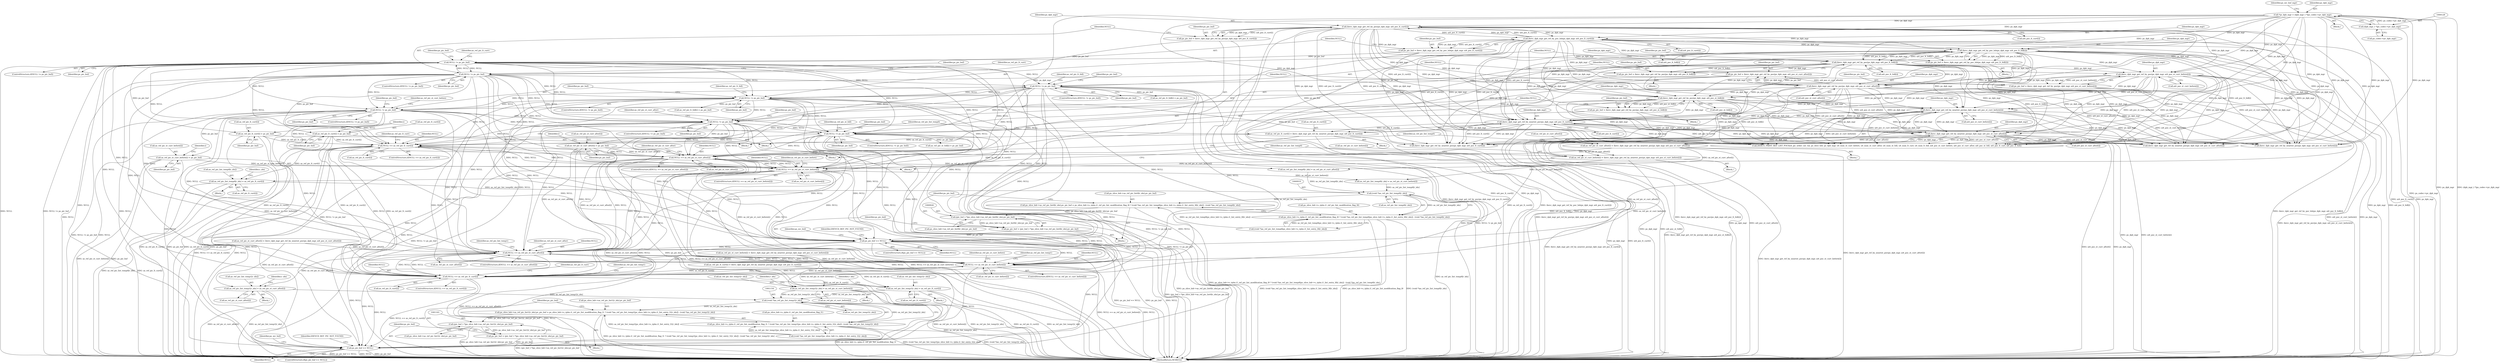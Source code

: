 digraph "0_Android_913d9e8d93d6b81bb8eac3fc2c1426651f5b259d_0@array" {
"1000871" [label="(Call,as_ref_pic_list_temp0[r_idx] = as_ref_pic_lt_curr[i])"];
"1000856" [label="(Call,NULL == as_ref_pic_lt_curr[i])"];
"1000636" [label="(Call,NULL != ps_pic_buf)"];
"1000517" [label="(Call,NULL != ps_pic_buf)"];
"1000540" [label="(Call,NULL != ps_pic_buf)"];
"1000532" [label="(Call,ps_pic_buf = ihevc_dpb_mgr_get_ref_by_poc(ps_dpb_mgr, ai4_poc_lt_curr[i]))"];
"1000534" [label="(Call,ihevc_dpb_mgr_get_ref_by_poc(ps_dpb_mgr, ai4_poc_lt_curr[i]))"];
"1000125" [label="(Call,*ps_dpb_mgr = (dpb_mgr_t *)ps_codec->pv_dpb_mgr)"];
"1000127" [label="(Call,(dpb_mgr_t *)ps_codec->pv_dpb_mgr)"];
"1000511" [label="(Call,ihevc_dpb_mgr_get_ref_by_poc_lsb(ps_dpb_mgr, ai4_poc_lt_curr[i]))"];
"1000509" [label="(Call,ps_pic_buf = ihevc_dpb_mgr_get_ref_by_poc_lsb(ps_dpb_mgr, ai4_poc_lt_curr[i]))"];
"1000603" [label="(Call,NULL != ps_pic_buf)"];
"1000580" [label="(Call,NULL != ps_pic_buf)"];
"1000572" [label="(Call,ps_pic_buf = ihevc_dpb_mgr_get_ref_by_poc_lsb(ps_dpb_mgr, ai4_poc_lt_foll[i]))"];
"1000574" [label="(Call,ihevc_dpb_mgr_get_ref_by_poc_lsb(ps_dpb_mgr, ai4_poc_lt_foll[i]))"];
"1000597" [label="(Call,ihevc_dpb_mgr_get_ref_by_poc(ps_dpb_mgr, ai4_poc_lt_foll[i]))"];
"1000595" [label="(Call,ps_pic_buf = ihevc_dpb_mgr_get_ref_by_poc(ps_dpb_mgr, ai4_poc_lt_foll[i]))"];
"1000628" [label="(Call,ps_pic_buf = ihevc_dpb_mgr_get_ref_by_poc(ps_dpb_mgr, ai4_poc_st_curr_before[i]))"];
"1000630" [label="(Call,ihevc_dpb_mgr_get_ref_by_poc(ps_dpb_mgr, ai4_poc_st_curr_before[i]))"];
"1000814" [label="(Call,NULL == as_ref_pic_st_curr_after[i])"];
"1000702" [label="(Call,NULL != ps_pic_buf)"];
"1000669" [label="(Call,NULL != ps_pic_buf)"];
"1000661" [label="(Call,ps_pic_buf = ihevc_dpb_mgr_get_ref_by_poc(ps_dpb_mgr, ai4_poc_st_curr_after[i]))"];
"1000663" [label="(Call,ihevc_dpb_mgr_get_ref_by_poc(ps_dpb_mgr, ai4_poc_st_curr_after[i]))"];
"1000694" [label="(Call,ps_pic_buf = ihevc_dpb_mgr_get_ref_by_poc(ps_dpb_mgr, ai4_poc_st_foll[i]))"];
"1000696" [label="(Call,ihevc_dpb_mgr_get_ref_by_poc(ps_dpb_mgr, ai4_poc_st_foll[i]))"];
"1000772" [label="(Call,NULL == as_ref_pic_st_curr_before[i])"];
"1000644" [label="(Call,as_ref_pic_st_curr_before[i] = ps_pic_buf)"];
"1000778" [label="(Call,as_ref_pic_st_curr_before[i] = ihevc_dpb_mgr_get_ref_by_nearest_poc(ps_dpb_mgr, ai4_poc_st_curr_before[i]))"];
"1000782" [label="(Call,ihevc_dpb_mgr_get_ref_by_nearest_poc(ps_dpb_mgr, ai4_poc_st_curr_before[i]))"];
"1000866" [label="(Call,ihevc_dpb_mgr_get_ref_by_nearest_poc(ps_dpb_mgr, ai4_poc_lt_curr[i]))"];
"1000824" [label="(Call,ihevc_dpb_mgr_get_ref_by_nearest_poc(ps_dpb_mgr, ai4_poc_st_curr_after[i]))"];
"1000677" [label="(Call,as_ref_pic_st_curr_after[i] = ps_pic_buf)"];
"1000820" [label="(Call,as_ref_pic_st_curr_after[i] = ihevc_dpb_mgr_get_ref_by_nearest_poc(ps_dpb_mgr, ai4_poc_st_curr_after[i]))"];
"1000525" [label="(Call,as_ref_pic_lt_curr[i] = ps_pic_buf)"];
"1000548" [label="(Call,as_ref_pic_lt_curr[i] = ps_pic_buf)"];
"1000862" [label="(Call,as_ref_pic_lt_curr[i] = ihevc_dpb_mgr_get_ref_by_nearest_poc(ps_dpb_mgr, ai4_poc_lt_curr[i]))"];
"1000918" [label="(Call,(void *)as_ref_pic_list_temp0[r_idx])"];
"1000893" [label="(Call,ps_slice_hdr->as_ref_pic_list0[r_idx].pv_pic_buf = ps_slice_hdr->s_rplm.i1_ref_pic_list_modification_flag_l0 ? (void *)as_ref_pic_list_temp0[ps_slice_hdr->s_rplm.i1_list_entry_l0[r_idx]] : (void *)as_ref_pic_list_temp0[r_idx])"];
"1000925" [label="(Call,(pic_buf_t *)ps_slice_hdr->as_ref_pic_list0[r_idx].pv_pic_buf)"];
"1000923" [label="(Call,ps_pic_buf = (pic_buf_t *)ps_slice_hdr->as_ref_pic_list0[r_idx].pv_pic_buf)"];
"1000935" [label="(Call,ps_pic_buf == NULL)"];
"1001007" [label="(Call,NULL == as_ref_pic_st_curr_after[i])"];
"1001022" [label="(Call,as_ref_pic_list_temp1[r_idx] = as_ref_pic_st_curr_after[i])"];
"1001153" [label="(Call,(void *)as_ref_pic_list_temp1[r_idx])"];
"1001128" [label="(Call,ps_slice_hdr->as_ref_pic_list1[r_idx].pv_pic_buf = ps_slice_hdr->s_rplm.i1_ref_pic_list_modification_flag_l1 ? (void *)as_ref_pic_list_temp1[ps_slice_hdr->s_rplm.i1_list_entry_l1[r_idx]] : (void *)as_ref_pic_list_temp1[r_idx])"];
"1001160" [label="(Call,(pic_buf_t *)ps_slice_hdr->as_ref_pic_list1[r_idx].pv_pic_buf)"];
"1001158" [label="(Call,ps_pic_buf = (pic_buf_t *)ps_slice_hdr->as_ref_pic_list1[r_idx].pv_pic_buf)"];
"1001170" [label="(Call,ps_pic_buf == NULL)"];
"1001136" [label="(Call,ps_slice_hdr->s_rplm.i1_ref_pic_list_modification_flag_l1 ? (void *)as_ref_pic_list_temp1[ps_slice_hdr->s_rplm.i1_list_entry_l1[r_idx]] : (void *)as_ref_pic_list_temp1[r_idx])"];
"1001049" [label="(Call,NULL == as_ref_pic_st_curr_before[i])"];
"1001064" [label="(Call,as_ref_pic_list_temp1[r_idx] = as_ref_pic_st_curr_before[i])"];
"1001091" [label="(Call,NULL == as_ref_pic_lt_curr[i])"];
"1001106" [label="(Call,as_ref_pic_list_temp1[r_idx] = as_ref_pic_lt_curr[i])"];
"1000901" [label="(Call,ps_slice_hdr->s_rplm.i1_ref_pic_list_modification_flag_l0 ? (void *)as_ref_pic_list_temp0[ps_slice_hdr->s_rplm.i1_list_entry_l0[r_idx]] : (void *)as_ref_pic_list_temp0[r_idx])"];
"1000679" [label="(Identifier,as_ref_pic_st_curr_after)"];
"1000576" [label="(Call,ai4_poc_lt_foll[i])"];
"1000784" [label="(Call,ai4_poc_st_curr_before[i])"];
"1000868" [label="(Call,ai4_poc_lt_curr[i])"];
"1000539" [label="(ControlStructure,if(NULL != ps_pic_buf))"];
"1000516" [label="(ControlStructure,if(NULL != ps_pic_buf))"];
"1000660" [label="(Block,)"];
"1000927" [label="(Call,ps_slice_hdr->as_ref_pic_list0[r_idx].pv_pic_buf)"];
"1001006" [label="(ControlStructure,if(NULL == as_ref_pic_st_curr_after[i]))"];
"1001057" [label="(Identifier,as_ref_pic_st_curr_before)"];
"1000598" [label="(Identifier,ps_dpb_mgr)"];
"1000604" [label="(Identifier,NULL)"];
"1001055" [label="(Call,as_ref_pic_st_curr_before[i] = ihevc_dpb_mgr_get_ref_by_nearest_poc(ps_dpb_mgr, ai4_poc_st_curr_before[i]))"];
"1001099" [label="(Identifier,as_ref_pic_lt_curr)"];
"1001191" [label="(Call,DEBUG_PRINT_REF_LIST_POCS(i4_pic_order_cnt_val, ps_slice_hdr, ps_dpb_mgr, u4_num_st_curr_before, u4_num_st_curr_after, u4_num_st_foll, u4_num_lt_curr, u4_num_lt_foll, ai4_poc_st_curr_before, ai4_poc_st_curr_after, ai4_poc_st_foll, ai4_poc_lt_curr, ai4_poc_lt_foll))"];
"1001048" [label="(ControlStructure,if(NULL == as_ref_pic_st_curr_before[i]))"];
"1000861" [label="(Block,)"];
"1001026" [label="(Call,as_ref_pic_st_curr_after[i])"];
"1000668" [label="(ControlStructure,if(NULL != ps_pic_buf))"];
"1001066" [label="(Identifier,as_ref_pic_list_temp1)"];
"1000599" [label="(Call,ai4_poc_lt_foll[i])"];
"1000662" [label="(Identifier,ps_pic_buf)"];
"1000854" [label="(Block,)"];
"1000134" [label="(Identifier,ps_mv_buf_mgr)"];
"1000595" [label="(Call,ps_pic_buf = ihevc_dpb_mgr_get_ref_by_poc(ps_dpb_mgr, ai4_poc_lt_foll[i]))"];
"1000594" [label="(Block,)"];
"1000702" [label="(Call,NULL != ps_pic_buf)"];
"1000712" [label="(Identifier,as_ref_pic_st_foll)"];
"1000941" [label="(Identifier,ps_mv_buf)"];
"1000816" [label="(Call,as_ref_pic_st_curr_after[i])"];
"1000821" [label="(Call,as_ref_pic_st_curr_after[i])"];
"1001051" [label="(Call,as_ref_pic_st_curr_before[i])"];
"1000856" [label="(Call,NULL == as_ref_pic_lt_curr[i])"];
"1000512" [label="(Identifier,ps_dpb_mgr)"];
"1000782" [label="(Call,ihevc_dpb_mgr_get_ref_by_nearest_poc(ps_dpb_mgr, ai4_poc_st_curr_before[i]))"];
"1000934" [label="(ControlStructure,if(ps_pic_buf == NULL))"];
"1000825" [label="(Identifier,ps_dpb_mgr)"];
"1000659" [label="(Identifier,i)"];
"1000517" [label="(Call,NULL != ps_pic_buf)"];
"1001017" [label="(Call,ihevc_dpb_mgr_get_ref_by_nearest_poc(ps_dpb_mgr, ai4_poc_st_curr_after[i]))"];
"1000694" [label="(Call,ps_pic_buf = ihevc_dpb_mgr_get_ref_by_poc(ps_dpb_mgr, ai4_poc_st_foll[i]))"];
"1001136" [label="(Call,ps_slice_hdr->s_rplm.i1_ref_pic_list_modification_flag_l1 ? (void *)as_ref_pic_list_temp1[ps_slice_hdr->s_rplm.i1_list_entry_l1[r_idx]] : (void *)as_ref_pic_list_temp1[r_idx])"];
"1000581" [label="(Identifier,NULL)"];
"1000112" [label="(Block,)"];
"1001064" [label="(Call,as_ref_pic_list_temp1[r_idx] = as_ref_pic_st_curr_before[i])"];
"1000574" [label="(Call,ihevc_dpb_mgr_get_ref_by_poc_lsb(ps_dpb_mgr, ai4_poc_lt_foll[i]))"];
"1000820" [label="(Call,as_ref_pic_st_curr_after[i] = ihevc_dpb_mgr_get_ref_by_nearest_poc(ps_dpb_mgr, ai4_poc_st_curr_after[i]))"];
"1000500" [label="(Identifier,i)"];
"1001160" [label="(Call,(pic_buf_t *)ps_slice_hdr->as_ref_pic_list1[r_idx].pv_pic_buf)"];
"1001155" [label="(Call,as_ref_pic_list_temp1[r_idx])"];
"1000661" [label="(Call,ps_pic_buf = ihevc_dpb_mgr_get_ref_by_poc(ps_dpb_mgr, ai4_poc_st_curr_after[i]))"];
"1000777" [label="(Block,)"];
"1001158" [label="(Call,ps_pic_buf = (pic_buf_t *)ps_slice_hdr->as_ref_pic_list1[r_idx].pv_pic_buf)"];
"1000628" [label="(Call,ps_pic_buf = ihevc_dpb_mgr_get_ref_by_poc(ps_dpb_mgr, ai4_poc_st_curr_before[i]))"];
"1000819" [label="(Block,)"];
"1000704" [label="(Identifier,ps_pic_buf)"];
"1000664" [label="(Identifier,ps_dpb_mgr)"];
"1000638" [label="(Identifier,ps_pic_buf)"];
"1001097" [label="(Call,as_ref_pic_lt_curr[i] = ihevc_dpb_mgr_get_ref_by_nearest_poc(ps_dpb_mgr, ai4_poc_lt_curr[i]))"];
"1000571" [label="(Block,)"];
"1000644" [label="(Call,as_ref_pic_st_curr_before[i] = ps_pic_buf)"];
"1000935" [label="(Call,ps_pic_buf == NULL)"];
"1000701" [label="(ControlStructure,if(NULL != ps_pic_buf))"];
"1000867" [label="(Identifier,ps_dpb_mgr)"];
"1000602" [label="(ControlStructure,if(NULL != ps_pic_buf))"];
"1000871" [label="(Call,as_ref_pic_list_temp0[r_idx] = as_ref_pic_lt_curr[i])"];
"1000789" [label="(Identifier,as_ref_pic_list_temp0)"];
"1001049" [label="(Call,NULL == as_ref_pic_st_curr_before[i])"];
"1000596" [label="(Identifier,ps_pic_buf)"];
"1000540" [label="(Call,NULL != ps_pic_buf)"];
"1000508" [label="(Block,)"];
"1001091" [label="(Call,NULL == as_ref_pic_lt_curr[i])"];
"1001089" [label="(Block,)"];
"1000872" [label="(Call,as_ref_pic_list_temp0[r_idx])"];
"1000864" [label="(Identifier,as_ref_pic_lt_curr)"];
"1000697" [label="(Identifier,ps_dpb_mgr)"];
"1000937" [label="(Identifier,NULL)"];
"1000671" [label="(Identifier,ps_pic_buf)"];
"1000579" [label="(ControlStructure,if(NULL != ps_pic_buf))"];
"1000773" [label="(Identifier,NULL)"];
"1001086" [label="(Identifier,r_idx)"];
"1000693" [label="(Block,)"];
"1000526" [label="(Call,as_ref_pic_lt_curr[i])"];
"1001110" [label="(Call,as_ref_pic_lt_curr[i])"];
"1000780" [label="(Identifier,as_ref_pic_st_curr_before)"];
"1000851" [label="(Identifier,r_idx)"];
"1000920" [label="(Call,as_ref_pic_list_temp0[r_idx])"];
"1001162" [label="(Call,ps_slice_hdr->as_ref_pic_list1[r_idx].pv_pic_buf)"];
"1000597" [label="(Call,ihevc_dpb_mgr_get_ref_by_poc(ps_dpb_mgr, ai4_poc_lt_foll[i]))"];
"1000646" [label="(Identifier,as_ref_pic_st_curr_before)"];
"1000525" [label="(Call,as_ref_pic_lt_curr[i] = ps_pic_buf)"];
"1000826" [label="(Call,ai4_poc_st_curr_after[i])"];
"1000813" [label="(ControlStructure,if(NULL == as_ref_pic_st_curr_after[i]))"];
"1000875" [label="(Call,as_ref_pic_lt_curr[i])"];
"1001090" [label="(ControlStructure,if(NULL == as_ref_pic_lt_curr[i]))"];
"1000894" [label="(Call,ps_slice_hdr->as_ref_pic_list0[r_idx].pv_pic_buf)"];
"1000939" [label="(Identifier,IHEVCD_REF_PIC_NOT_FOUND)"];
"1001065" [label="(Call,as_ref_pic_list_temp1[r_idx])"];
"1000580" [label="(Call,NULL != ps_pic_buf)"];
"1000536" [label="(Call,ai4_poc_lt_curr[i])"];
"1000778" [label="(Call,as_ref_pic_st_curr_before[i] = ihevc_dpb_mgr_get_ref_by_nearest_poc(ps_dpb_mgr, ai4_poc_st_curr_before[i]))"];
"1001068" [label="(Call,as_ref_pic_st_curr_before[i])"];
"1001176" [label="(Identifier,ps_mv_buf)"];
"1000535" [label="(Identifier,ps_dpb_mgr)"];
"1000629" [label="(Identifier,ps_pic_buf)"];
"1000626" [label="(Identifier,i)"];
"1000670" [label="(Identifier,NULL)"];
"1001047" [label="(Block,)"];
"1000527" [label="(Identifier,as_ref_pic_lt_curr)"];
"1001002" [label="(Identifier,r_idx)"];
"1000533" [label="(Identifier,ps_pic_buf)"];
"1001128" [label="(Call,ps_slice_hdr->as_ref_pic_list1[r_idx].pv_pic_buf = ps_slice_hdr->s_rplm.i1_ref_pic_list_modification_flag_l1 ? (void *)as_ref_pic_list_temp1[ps_slice_hdr->s_rplm.i1_list_entry_l1[r_idx]] : (void *)as_ref_pic_list_temp1[r_idx])"];
"1000677" [label="(Call,as_ref_pic_st_curr_after[i] = ps_pic_buf)"];
"1001023" [label="(Call,as_ref_pic_list_temp1[r_idx])"];
"1000518" [label="(Identifier,NULL)"];
"1001108" [label="(Identifier,as_ref_pic_list_temp1)"];
"1000632" [label="(Call,ai4_poc_st_curr_before[i])"];
"1001172" [label="(Identifier,NULL)"];
"1001106" [label="(Call,as_ref_pic_list_temp1[r_idx] = as_ref_pic_lt_curr[i])"];
"1000532" [label="(Call,ps_pic_buf = ihevc_dpb_mgr_get_ref_by_poc(ps_dpb_mgr, ai4_poc_lt_curr[i]))"];
"1001126" [label="(Block,)"];
"1000590" [label="(Identifier,as_ref_pic_lt_foll)"];
"1000573" [label="(Identifier,ps_pic_buf)"];
"1000575" [label="(Identifier,ps_dpb_mgr)"];
"1000548" [label="(Call,as_ref_pic_lt_curr[i] = ps_pic_buf)"];
"1000665" [label="(Call,ai4_poc_st_curr_after[i])"];
"1000831" [label="(Identifier,as_ref_pic_list_temp0)"];
"1000588" [label="(Call,as_ref_pic_lt_foll[i] = ps_pic_buf)"];
"1001169" [label="(ControlStructure,if(ps_pic_buf == NULL))"];
"1000822" [label="(Identifier,as_ref_pic_st_curr_after)"];
"1000608" [label="(Identifier,ps_pic_buf)"];
"1000542" [label="(Identifier,ps_pic_buf)"];
"1000891" [label="(Block,)"];
"1001007" [label="(Call,NULL == as_ref_pic_st_curr_after[i])"];
"1000641" [label="(Identifier,ps_pic_buf)"];
"1000549" [label="(Call,as_ref_pic_lt_curr[i])"];
"1001050" [label="(Identifier,NULL)"];
"1000603" [label="(Call,NULL != ps_pic_buf)"];
"1000907" [label="(Call,(void *)as_ref_pic_list_temp0[ps_slice_hdr->s_rplm.i1_list_entry_l0[r_idx]])"];
"1000858" [label="(Call,as_ref_pic_lt_curr[i])"];
"1000531" [label="(Block,)"];
"1000572" [label="(Call,ps_pic_buf = ihevc_dpb_mgr_get_ref_by_poc_lsb(ps_dpb_mgr, ai4_poc_lt_foll[i]))"];
"1000901" [label="(Call,ps_slice_hdr->s_rplm.i1_ref_pic_list_modification_flag_l0 ? (void *)as_ref_pic_list_temp0[ps_slice_hdr->s_rplm.i1_list_entry_l0[r_idx]] : (void *)as_ref_pic_list_temp0[r_idx])"];
"1000924" [label="(Identifier,ps_pic_buf)"];
"1000814" [label="(Call,NULL == as_ref_pic_st_curr_after[i])"];
"1000637" [label="(Identifier,NULL)"];
"1000855" [label="(ControlStructure,if(NULL == as_ref_pic_lt_curr[i]))"];
"1000669" [label="(Call,NULL != ps_pic_buf)"];
"1000522" [label="(Identifier,ps_pic_buf)"];
"1000509" [label="(Call,ps_pic_buf = ihevc_dpb_mgr_get_ref_by_poc_lsb(ps_dpb_mgr, ai4_poc_lt_curr[i]))"];
"1000893" [label="(Call,ps_slice_hdr->as_ref_pic_list0[r_idx].pv_pic_buf = ps_slice_hdr->s_rplm.i1_ref_pic_list_modification_flag_l0 ? (void *)as_ref_pic_list_temp0[ps_slice_hdr->s_rplm.i1_list_entry_l0[r_idx]] : (void *)as_ref_pic_list_temp0[r_idx])"];
"1000902" [label="(Call,ps_slice_hdr->s_rplm.i1_ref_pic_list_modification_flag_l0)"];
"1000862" [label="(Call,as_ref_pic_lt_curr[i] = ihevc_dpb_mgr_get_ref_by_nearest_poc(ps_dpb_mgr, ai4_poc_lt_curr[i]))"];
"1000631" [label="(Identifier,ps_dpb_mgr)"];
"1000772" [label="(Call,NULL == as_ref_pic_st_curr_before[i])"];
"1000511" [label="(Call,ihevc_dpb_mgr_get_ref_by_poc_lsb(ps_dpb_mgr, ai4_poc_lt_curr[i]))"];
"1000857" [label="(Identifier,NULL)"];
"1000519" [label="(Identifier,ps_pic_buf)"];
"1000552" [label="(Identifier,ps_pic_buf)"];
"1001107" [label="(Call,as_ref_pic_list_temp1[r_idx])"];
"1000710" [label="(Call,as_ref_pic_st_foll[i] = ps_pic_buf)"];
"1000707" [label="(Identifier,ps_pic_buf)"];
"1000585" [label="(Identifier,ps_pic_buf)"];
"1001153" [label="(Call,(void *)as_ref_pic_list_temp1[r_idx])"];
"1000695" [label="(Identifier,ps_pic_buf)"];
"1000605" [label="(Identifier,ps_pic_buf)"];
"1000630" [label="(Call,ihevc_dpb_mgr_get_ref_by_poc(ps_dpb_mgr, ai4_poc_st_curr_before[i]))"];
"1000824" [label="(Call,ihevc_dpb_mgr_get_ref_by_nearest_poc(ps_dpb_mgr, ai4_poc_st_curr_after[i]))"];
"1000636" [label="(Call,NULL != ps_pic_buf)"];
"1000925" [label="(Call,(pic_buf_t *)ps_slice_hdr->as_ref_pic_list0[r_idx].pv_pic_buf)"];
"1000129" [label="(Call,ps_codec->pv_dpb_mgr)"];
"1001142" [label="(Call,(void *)as_ref_pic_list_temp1[ps_slice_hdr->s_rplm.i1_list_entry_l1[r_idx]])"];
"1000513" [label="(Call,ai4_poc_lt_curr[i])"];
"1000703" [label="(Identifier,NULL)"];
"1000534" [label="(Call,ihevc_dpb_mgr_get_ref_by_poc(ps_dpb_mgr, ai4_poc_lt_curr[i]))"];
"1001300" [label="(MethodReturn,WORD32)"];
"1001013" [label="(Call,as_ref_pic_st_curr_after[i] = ihevc_dpb_mgr_get_ref_by_nearest_poc(ps_dpb_mgr, ai4_poc_st_curr_after[i]))"];
"1000936" [label="(Identifier,ps_pic_buf)"];
"1001009" [label="(Call,as_ref_pic_st_curr_after[i])"];
"1000698" [label="(Call,ai4_poc_st_foll[i])"];
"1001137" [label="(Call,ps_slice_hdr->s_rplm.i1_ref_pic_list_modification_flag_l1)"];
"1000783" [label="(Identifier,ps_dpb_mgr)"];
"1001024" [label="(Identifier,as_ref_pic_list_temp1)"];
"1000510" [label="(Identifier,ps_pic_buf)"];
"1000787" [label="(Call,as_ref_pic_list_temp0[r_idx] = as_ref_pic_st_curr_before[i])"];
"1000771" [label="(ControlStructure,if(NULL == as_ref_pic_st_curr_before[i]))"];
"1000550" [label="(Identifier,as_ref_pic_lt_curr)"];
"1000611" [label="(Call,as_ref_pic_lt_foll[i] = ps_pic_buf)"];
"1000529" [label="(Identifier,ps_pic_buf)"];
"1001159" [label="(Identifier,ps_pic_buf)"];
"1000126" [label="(Identifier,ps_dpb_mgr)"];
"1001171" [label="(Identifier,ps_pic_buf)"];
"1000627" [label="(Block,)"];
"1000127" [label="(Call,(dpb_mgr_t *)ps_codec->pv_dpb_mgr)"];
"1001015" [label="(Identifier,as_ref_pic_st_curr_after)"];
"1000125" [label="(Call,*ps_dpb_mgr = (dpb_mgr_t *)ps_codec->pv_dpb_mgr)"];
"1000663" [label="(Call,ihevc_dpb_mgr_get_ref_by_poc(ps_dpb_mgr, ai4_poc_st_curr_after[i]))"];
"1001092" [label="(Identifier,NULL)"];
"1001101" [label="(Call,ihevc_dpb_mgr_get_ref_by_nearest_poc(ps_dpb_mgr, ai4_poc_lt_curr[i]))"];
"1001170" [label="(Call,ps_pic_buf == NULL)"];
"1000674" [label="(Identifier,ps_pic_buf)"];
"1001044" [label="(Identifier,r_idx)"];
"1001093" [label="(Call,as_ref_pic_lt_curr[i])"];
"1000645" [label="(Call,as_ref_pic_st_curr_before[i])"];
"1000873" [label="(Identifier,as_ref_pic_list_temp0)"];
"1000681" [label="(Identifier,ps_pic_buf)"];
"1000815" [label="(Identifier,NULL)"];
"1000866" [label="(Call,ihevc_dpb_mgr_get_ref_by_nearest_poc(ps_dpb_mgr, ai4_poc_lt_curr[i]))"];
"1000635" [label="(ControlStructure,if(NULL != ps_pic_buf))"];
"1000774" [label="(Call,as_ref_pic_st_curr_before[i])"];
"1000613" [label="(Identifier,as_ref_pic_lt_foll)"];
"1001129" [label="(Call,ps_slice_hdr->as_ref_pic_list1[r_idx].pv_pic_buf)"];
"1001059" [label="(Call,ihevc_dpb_mgr_get_ref_by_nearest_poc(ps_dpb_mgr, ai4_poc_st_curr_before[i]))"];
"1000918" [label="(Call,(void *)as_ref_pic_list_temp0[r_idx])"];
"1000829" [label="(Call,as_ref_pic_list_temp0[r_idx] = as_ref_pic_st_curr_after[i])"];
"1001022" [label="(Call,as_ref_pic_list_temp1[r_idx] = as_ref_pic_st_curr_after[i])"];
"1001005" [label="(Block,)"];
"1000545" [label="(Identifier,ps_pic_buf)"];
"1000696" [label="(Call,ihevc_dpb_mgr_get_ref_by_poc(ps_dpb_mgr, ai4_poc_st_foll[i]))"];
"1000648" [label="(Identifier,ps_pic_buf)"];
"1000779" [label="(Call,as_ref_pic_st_curr_before[i])"];
"1000678" [label="(Call,as_ref_pic_st_curr_after[i])"];
"1000923" [label="(Call,ps_pic_buf = (pic_buf_t *)ps_slice_hdr->as_ref_pic_list0[r_idx].pv_pic_buf)"];
"1001008" [label="(Identifier,NULL)"];
"1001174" [label="(Identifier,IHEVCD_REF_PIC_NOT_FOUND)"];
"1000541" [label="(Identifier,NULL)"];
"1000863" [label="(Call,as_ref_pic_lt_curr[i])"];
"1000582" [label="(Identifier,ps_pic_buf)"];
"1000871" -> "1000854"  [label="AST: "];
"1000871" -> "1000875"  [label="CFG: "];
"1000872" -> "1000871"  [label="AST: "];
"1000875" -> "1000871"  [label="AST: "];
"1000851" -> "1000871"  [label="CFG: "];
"1000871" -> "1001300"  [label="DDG: as_ref_pic_list_temp0[r_idx]"];
"1000871" -> "1001300"  [label="DDG: as_ref_pic_lt_curr[i]"];
"1000856" -> "1000871"  [label="DDG: as_ref_pic_lt_curr[i]"];
"1000862" -> "1000871"  [label="DDG: as_ref_pic_lt_curr[i]"];
"1000871" -> "1000918"  [label="DDG: as_ref_pic_list_temp0[r_idx]"];
"1000856" -> "1000855"  [label="AST: "];
"1000856" -> "1000858"  [label="CFG: "];
"1000857" -> "1000856"  [label="AST: "];
"1000858" -> "1000856"  [label="AST: "];
"1000864" -> "1000856"  [label="CFG: "];
"1000873" -> "1000856"  [label="CFG: "];
"1000856" -> "1001300"  [label="DDG: NULL"];
"1000856" -> "1001300"  [label="DDG: NULL == as_ref_pic_lt_curr[i]"];
"1000856" -> "1000772"  [label="DDG: NULL"];
"1000856" -> "1000814"  [label="DDG: NULL"];
"1000636" -> "1000856"  [label="DDG: NULL"];
"1000517" -> "1000856"  [label="DDG: NULL"];
"1000814" -> "1000856"  [label="DDG: NULL"];
"1000580" -> "1000856"  [label="DDG: NULL"];
"1000702" -> "1000856"  [label="DDG: NULL"];
"1000540" -> "1000856"  [label="DDG: NULL"];
"1000772" -> "1000856"  [label="DDG: NULL"];
"1000669" -> "1000856"  [label="DDG: NULL"];
"1000603" -> "1000856"  [label="DDG: NULL"];
"1000525" -> "1000856"  [label="DDG: as_ref_pic_lt_curr[i]"];
"1000548" -> "1000856"  [label="DDG: as_ref_pic_lt_curr[i]"];
"1000862" -> "1000856"  [label="DDG: as_ref_pic_lt_curr[i]"];
"1000856" -> "1000935"  [label="DDG: NULL"];
"1000856" -> "1001007"  [label="DDG: NULL"];
"1000856" -> "1001049"  [label="DDG: NULL"];
"1000856" -> "1001091"  [label="DDG: NULL"];
"1000856" -> "1001091"  [label="DDG: as_ref_pic_lt_curr[i]"];
"1000856" -> "1001170"  [label="DDG: NULL"];
"1000636" -> "1000635"  [label="AST: "];
"1000636" -> "1000638"  [label="CFG: "];
"1000637" -> "1000636"  [label="AST: "];
"1000638" -> "1000636"  [label="AST: "];
"1000641" -> "1000636"  [label="CFG: "];
"1000646" -> "1000636"  [label="CFG: "];
"1000636" -> "1001300"  [label="DDG: NULL"];
"1000636" -> "1001300"  [label="DDG: NULL != ps_pic_buf"];
"1000517" -> "1000636"  [label="DDG: NULL"];
"1000603" -> "1000636"  [label="DDG: NULL"];
"1000580" -> "1000636"  [label="DDG: NULL"];
"1000540" -> "1000636"  [label="DDG: NULL"];
"1000628" -> "1000636"  [label="DDG: ps_pic_buf"];
"1000636" -> "1000644"  [label="DDG: ps_pic_buf"];
"1000636" -> "1000669"  [label="DDG: NULL"];
"1000636" -> "1000702"  [label="DDG: NULL"];
"1000636" -> "1000772"  [label="DDG: NULL"];
"1000636" -> "1000814"  [label="DDG: NULL"];
"1000636" -> "1000935"  [label="DDG: NULL"];
"1000636" -> "1001007"  [label="DDG: NULL"];
"1000636" -> "1001049"  [label="DDG: NULL"];
"1000636" -> "1001091"  [label="DDG: NULL"];
"1000636" -> "1001170"  [label="DDG: NULL"];
"1000517" -> "1000516"  [label="AST: "];
"1000517" -> "1000519"  [label="CFG: "];
"1000518" -> "1000517"  [label="AST: "];
"1000519" -> "1000517"  [label="AST: "];
"1000522" -> "1000517"  [label="CFG: "];
"1000527" -> "1000517"  [label="CFG: "];
"1000517" -> "1001300"  [label="DDG: NULL"];
"1000517" -> "1001300"  [label="DDG: NULL != ps_pic_buf"];
"1000540" -> "1000517"  [label="DDG: NULL"];
"1000509" -> "1000517"  [label="DDG: ps_pic_buf"];
"1000517" -> "1000525"  [label="DDG: ps_pic_buf"];
"1000517" -> "1000540"  [label="DDG: NULL"];
"1000517" -> "1000580"  [label="DDG: NULL"];
"1000517" -> "1000603"  [label="DDG: NULL"];
"1000517" -> "1000669"  [label="DDG: NULL"];
"1000517" -> "1000702"  [label="DDG: NULL"];
"1000517" -> "1000772"  [label="DDG: NULL"];
"1000517" -> "1000814"  [label="DDG: NULL"];
"1000517" -> "1000935"  [label="DDG: NULL"];
"1000517" -> "1001007"  [label="DDG: NULL"];
"1000517" -> "1001049"  [label="DDG: NULL"];
"1000517" -> "1001091"  [label="DDG: NULL"];
"1000517" -> "1001170"  [label="DDG: NULL"];
"1000540" -> "1000539"  [label="AST: "];
"1000540" -> "1000542"  [label="CFG: "];
"1000541" -> "1000540"  [label="AST: "];
"1000542" -> "1000540"  [label="AST: "];
"1000545" -> "1000540"  [label="CFG: "];
"1000550" -> "1000540"  [label="CFG: "];
"1000540" -> "1001300"  [label="DDG: NULL != ps_pic_buf"];
"1000540" -> "1001300"  [label="DDG: NULL"];
"1000532" -> "1000540"  [label="DDG: ps_pic_buf"];
"1000540" -> "1000548"  [label="DDG: ps_pic_buf"];
"1000540" -> "1000580"  [label="DDG: NULL"];
"1000540" -> "1000603"  [label="DDG: NULL"];
"1000540" -> "1000669"  [label="DDG: NULL"];
"1000540" -> "1000702"  [label="DDG: NULL"];
"1000540" -> "1000772"  [label="DDG: NULL"];
"1000540" -> "1000814"  [label="DDG: NULL"];
"1000540" -> "1000935"  [label="DDG: NULL"];
"1000540" -> "1001007"  [label="DDG: NULL"];
"1000540" -> "1001049"  [label="DDG: NULL"];
"1000540" -> "1001091"  [label="DDG: NULL"];
"1000540" -> "1001170"  [label="DDG: NULL"];
"1000532" -> "1000531"  [label="AST: "];
"1000532" -> "1000534"  [label="CFG: "];
"1000533" -> "1000532"  [label="AST: "];
"1000534" -> "1000532"  [label="AST: "];
"1000541" -> "1000532"  [label="CFG: "];
"1000532" -> "1001300"  [label="DDG: ihevc_dpb_mgr_get_ref_by_poc(ps_dpb_mgr, ai4_poc_lt_curr[i])"];
"1000534" -> "1000532"  [label="DDG: ps_dpb_mgr"];
"1000534" -> "1000532"  [label="DDG: ai4_poc_lt_curr[i]"];
"1000534" -> "1000536"  [label="CFG: "];
"1000535" -> "1000534"  [label="AST: "];
"1000536" -> "1000534"  [label="AST: "];
"1000534" -> "1001300"  [label="DDG: ai4_poc_lt_curr[i]"];
"1000534" -> "1001300"  [label="DDG: ps_dpb_mgr"];
"1000534" -> "1000511"  [label="DDG: ps_dpb_mgr"];
"1000534" -> "1000511"  [label="DDG: ai4_poc_lt_curr[i]"];
"1000125" -> "1000534"  [label="DDG: ps_dpb_mgr"];
"1000511" -> "1000534"  [label="DDG: ps_dpb_mgr"];
"1000511" -> "1000534"  [label="DDG: ai4_poc_lt_curr[i]"];
"1000534" -> "1000574"  [label="DDG: ps_dpb_mgr"];
"1000534" -> "1000597"  [label="DDG: ps_dpb_mgr"];
"1000534" -> "1000630"  [label="DDG: ps_dpb_mgr"];
"1000534" -> "1000663"  [label="DDG: ps_dpb_mgr"];
"1000534" -> "1000696"  [label="DDG: ps_dpb_mgr"];
"1000534" -> "1000782"  [label="DDG: ps_dpb_mgr"];
"1000534" -> "1000824"  [label="DDG: ps_dpb_mgr"];
"1000534" -> "1000866"  [label="DDG: ps_dpb_mgr"];
"1000534" -> "1000866"  [label="DDG: ai4_poc_lt_curr[i]"];
"1000534" -> "1001017"  [label="DDG: ps_dpb_mgr"];
"1000534" -> "1001059"  [label="DDG: ps_dpb_mgr"];
"1000534" -> "1001101"  [label="DDG: ps_dpb_mgr"];
"1000534" -> "1001101"  [label="DDG: ai4_poc_lt_curr[i]"];
"1000534" -> "1001191"  [label="DDG: ps_dpb_mgr"];
"1000534" -> "1001191"  [label="DDG: ai4_poc_lt_curr[i]"];
"1000125" -> "1000112"  [label="AST: "];
"1000125" -> "1000127"  [label="CFG: "];
"1000126" -> "1000125"  [label="AST: "];
"1000127" -> "1000125"  [label="AST: "];
"1000134" -> "1000125"  [label="CFG: "];
"1000125" -> "1001300"  [label="DDG: ps_dpb_mgr"];
"1000125" -> "1001300"  [label="DDG: (dpb_mgr_t *)ps_codec->pv_dpb_mgr"];
"1000127" -> "1000125"  [label="DDG: ps_codec->pv_dpb_mgr"];
"1000125" -> "1000511"  [label="DDG: ps_dpb_mgr"];
"1000125" -> "1000574"  [label="DDG: ps_dpb_mgr"];
"1000125" -> "1000597"  [label="DDG: ps_dpb_mgr"];
"1000125" -> "1000630"  [label="DDG: ps_dpb_mgr"];
"1000125" -> "1000663"  [label="DDG: ps_dpb_mgr"];
"1000125" -> "1000696"  [label="DDG: ps_dpb_mgr"];
"1000125" -> "1000782"  [label="DDG: ps_dpb_mgr"];
"1000125" -> "1000824"  [label="DDG: ps_dpb_mgr"];
"1000125" -> "1000866"  [label="DDG: ps_dpb_mgr"];
"1000125" -> "1001017"  [label="DDG: ps_dpb_mgr"];
"1000125" -> "1001059"  [label="DDG: ps_dpb_mgr"];
"1000125" -> "1001101"  [label="DDG: ps_dpb_mgr"];
"1000125" -> "1001191"  [label="DDG: ps_dpb_mgr"];
"1000127" -> "1000129"  [label="CFG: "];
"1000128" -> "1000127"  [label="AST: "];
"1000129" -> "1000127"  [label="AST: "];
"1000127" -> "1001300"  [label="DDG: ps_codec->pv_dpb_mgr"];
"1000511" -> "1000509"  [label="AST: "];
"1000511" -> "1000513"  [label="CFG: "];
"1000512" -> "1000511"  [label="AST: "];
"1000513" -> "1000511"  [label="AST: "];
"1000509" -> "1000511"  [label="CFG: "];
"1000511" -> "1001300"  [label="DDG: ai4_poc_lt_curr[i]"];
"1000511" -> "1001300"  [label="DDG: ps_dpb_mgr"];
"1000511" -> "1000509"  [label="DDG: ps_dpb_mgr"];
"1000511" -> "1000509"  [label="DDG: ai4_poc_lt_curr[i]"];
"1000511" -> "1000574"  [label="DDG: ps_dpb_mgr"];
"1000511" -> "1000597"  [label="DDG: ps_dpb_mgr"];
"1000511" -> "1000630"  [label="DDG: ps_dpb_mgr"];
"1000511" -> "1000663"  [label="DDG: ps_dpb_mgr"];
"1000511" -> "1000696"  [label="DDG: ps_dpb_mgr"];
"1000511" -> "1000782"  [label="DDG: ps_dpb_mgr"];
"1000511" -> "1000824"  [label="DDG: ps_dpb_mgr"];
"1000511" -> "1000866"  [label="DDG: ps_dpb_mgr"];
"1000511" -> "1000866"  [label="DDG: ai4_poc_lt_curr[i]"];
"1000511" -> "1001017"  [label="DDG: ps_dpb_mgr"];
"1000511" -> "1001059"  [label="DDG: ps_dpb_mgr"];
"1000511" -> "1001101"  [label="DDG: ps_dpb_mgr"];
"1000511" -> "1001101"  [label="DDG: ai4_poc_lt_curr[i]"];
"1000511" -> "1001191"  [label="DDG: ps_dpb_mgr"];
"1000511" -> "1001191"  [label="DDG: ai4_poc_lt_curr[i]"];
"1000509" -> "1000508"  [label="AST: "];
"1000510" -> "1000509"  [label="AST: "];
"1000518" -> "1000509"  [label="CFG: "];
"1000509" -> "1001300"  [label="DDG: ihevc_dpb_mgr_get_ref_by_poc_lsb(ps_dpb_mgr, ai4_poc_lt_curr[i])"];
"1000603" -> "1000602"  [label="AST: "];
"1000603" -> "1000605"  [label="CFG: "];
"1000604" -> "1000603"  [label="AST: "];
"1000605" -> "1000603"  [label="AST: "];
"1000608" -> "1000603"  [label="CFG: "];
"1000613" -> "1000603"  [label="CFG: "];
"1000603" -> "1001300"  [label="DDG: NULL"];
"1000603" -> "1001300"  [label="DDG: NULL != ps_pic_buf"];
"1000603" -> "1000580"  [label="DDG: NULL"];
"1000580" -> "1000603"  [label="DDG: NULL"];
"1000595" -> "1000603"  [label="DDG: ps_pic_buf"];
"1000603" -> "1000611"  [label="DDG: ps_pic_buf"];
"1000603" -> "1000669"  [label="DDG: NULL"];
"1000603" -> "1000702"  [label="DDG: NULL"];
"1000603" -> "1000772"  [label="DDG: NULL"];
"1000603" -> "1000814"  [label="DDG: NULL"];
"1000603" -> "1000935"  [label="DDG: NULL"];
"1000603" -> "1001007"  [label="DDG: NULL"];
"1000603" -> "1001049"  [label="DDG: NULL"];
"1000603" -> "1001091"  [label="DDG: NULL"];
"1000603" -> "1001170"  [label="DDG: NULL"];
"1000580" -> "1000579"  [label="AST: "];
"1000580" -> "1000582"  [label="CFG: "];
"1000581" -> "1000580"  [label="AST: "];
"1000582" -> "1000580"  [label="AST: "];
"1000585" -> "1000580"  [label="CFG: "];
"1000590" -> "1000580"  [label="CFG: "];
"1000580" -> "1001300"  [label="DDG: NULL != ps_pic_buf"];
"1000580" -> "1001300"  [label="DDG: NULL"];
"1000572" -> "1000580"  [label="DDG: ps_pic_buf"];
"1000580" -> "1000588"  [label="DDG: ps_pic_buf"];
"1000580" -> "1000669"  [label="DDG: NULL"];
"1000580" -> "1000702"  [label="DDG: NULL"];
"1000580" -> "1000772"  [label="DDG: NULL"];
"1000580" -> "1000814"  [label="DDG: NULL"];
"1000580" -> "1000935"  [label="DDG: NULL"];
"1000580" -> "1001007"  [label="DDG: NULL"];
"1000580" -> "1001049"  [label="DDG: NULL"];
"1000580" -> "1001091"  [label="DDG: NULL"];
"1000580" -> "1001170"  [label="DDG: NULL"];
"1000572" -> "1000571"  [label="AST: "];
"1000572" -> "1000574"  [label="CFG: "];
"1000573" -> "1000572"  [label="AST: "];
"1000574" -> "1000572"  [label="AST: "];
"1000581" -> "1000572"  [label="CFG: "];
"1000572" -> "1001300"  [label="DDG: ihevc_dpb_mgr_get_ref_by_poc_lsb(ps_dpb_mgr, ai4_poc_lt_foll[i])"];
"1000574" -> "1000572"  [label="DDG: ps_dpb_mgr"];
"1000574" -> "1000572"  [label="DDG: ai4_poc_lt_foll[i]"];
"1000574" -> "1000576"  [label="CFG: "];
"1000575" -> "1000574"  [label="AST: "];
"1000576" -> "1000574"  [label="AST: "];
"1000574" -> "1001300"  [label="DDG: ps_dpb_mgr"];
"1000574" -> "1001300"  [label="DDG: ai4_poc_lt_foll[i]"];
"1000597" -> "1000574"  [label="DDG: ps_dpb_mgr"];
"1000597" -> "1000574"  [label="DDG: ai4_poc_lt_foll[i]"];
"1000574" -> "1000597"  [label="DDG: ps_dpb_mgr"];
"1000574" -> "1000597"  [label="DDG: ai4_poc_lt_foll[i]"];
"1000574" -> "1000630"  [label="DDG: ps_dpb_mgr"];
"1000574" -> "1000663"  [label="DDG: ps_dpb_mgr"];
"1000574" -> "1000696"  [label="DDG: ps_dpb_mgr"];
"1000574" -> "1000782"  [label="DDG: ps_dpb_mgr"];
"1000574" -> "1000824"  [label="DDG: ps_dpb_mgr"];
"1000574" -> "1000866"  [label="DDG: ps_dpb_mgr"];
"1000574" -> "1001017"  [label="DDG: ps_dpb_mgr"];
"1000574" -> "1001059"  [label="DDG: ps_dpb_mgr"];
"1000574" -> "1001101"  [label="DDG: ps_dpb_mgr"];
"1000574" -> "1001191"  [label="DDG: ps_dpb_mgr"];
"1000574" -> "1001191"  [label="DDG: ai4_poc_lt_foll[i]"];
"1000597" -> "1000595"  [label="AST: "];
"1000597" -> "1000599"  [label="CFG: "];
"1000598" -> "1000597"  [label="AST: "];
"1000599" -> "1000597"  [label="AST: "];
"1000595" -> "1000597"  [label="CFG: "];
"1000597" -> "1001300"  [label="DDG: ai4_poc_lt_foll[i]"];
"1000597" -> "1001300"  [label="DDG: ps_dpb_mgr"];
"1000597" -> "1000595"  [label="DDG: ps_dpb_mgr"];
"1000597" -> "1000595"  [label="DDG: ai4_poc_lt_foll[i]"];
"1000597" -> "1000630"  [label="DDG: ps_dpb_mgr"];
"1000597" -> "1000663"  [label="DDG: ps_dpb_mgr"];
"1000597" -> "1000696"  [label="DDG: ps_dpb_mgr"];
"1000597" -> "1000782"  [label="DDG: ps_dpb_mgr"];
"1000597" -> "1000824"  [label="DDG: ps_dpb_mgr"];
"1000597" -> "1000866"  [label="DDG: ps_dpb_mgr"];
"1000597" -> "1001017"  [label="DDG: ps_dpb_mgr"];
"1000597" -> "1001059"  [label="DDG: ps_dpb_mgr"];
"1000597" -> "1001101"  [label="DDG: ps_dpb_mgr"];
"1000597" -> "1001191"  [label="DDG: ps_dpb_mgr"];
"1000597" -> "1001191"  [label="DDG: ai4_poc_lt_foll[i]"];
"1000595" -> "1000594"  [label="AST: "];
"1000596" -> "1000595"  [label="AST: "];
"1000604" -> "1000595"  [label="CFG: "];
"1000595" -> "1001300"  [label="DDG: ihevc_dpb_mgr_get_ref_by_poc(ps_dpb_mgr, ai4_poc_lt_foll[i])"];
"1000628" -> "1000627"  [label="AST: "];
"1000628" -> "1000630"  [label="CFG: "];
"1000629" -> "1000628"  [label="AST: "];
"1000630" -> "1000628"  [label="AST: "];
"1000637" -> "1000628"  [label="CFG: "];
"1000628" -> "1001300"  [label="DDG: ihevc_dpb_mgr_get_ref_by_poc(ps_dpb_mgr, ai4_poc_st_curr_before[i])"];
"1000630" -> "1000628"  [label="DDG: ps_dpb_mgr"];
"1000630" -> "1000628"  [label="DDG: ai4_poc_st_curr_before[i]"];
"1000630" -> "1000632"  [label="CFG: "];
"1000631" -> "1000630"  [label="AST: "];
"1000632" -> "1000630"  [label="AST: "];
"1000630" -> "1001300"  [label="DDG: ai4_poc_st_curr_before[i]"];
"1000630" -> "1001300"  [label="DDG: ps_dpb_mgr"];
"1000630" -> "1000663"  [label="DDG: ps_dpb_mgr"];
"1000630" -> "1000696"  [label="DDG: ps_dpb_mgr"];
"1000630" -> "1000782"  [label="DDG: ps_dpb_mgr"];
"1000630" -> "1000782"  [label="DDG: ai4_poc_st_curr_before[i]"];
"1000630" -> "1000824"  [label="DDG: ps_dpb_mgr"];
"1000630" -> "1000866"  [label="DDG: ps_dpb_mgr"];
"1000630" -> "1001017"  [label="DDG: ps_dpb_mgr"];
"1000630" -> "1001059"  [label="DDG: ps_dpb_mgr"];
"1000630" -> "1001059"  [label="DDG: ai4_poc_st_curr_before[i]"];
"1000630" -> "1001101"  [label="DDG: ps_dpb_mgr"];
"1000630" -> "1001191"  [label="DDG: ps_dpb_mgr"];
"1000630" -> "1001191"  [label="DDG: ai4_poc_st_curr_before[i]"];
"1000814" -> "1000813"  [label="AST: "];
"1000814" -> "1000816"  [label="CFG: "];
"1000815" -> "1000814"  [label="AST: "];
"1000816" -> "1000814"  [label="AST: "];
"1000822" -> "1000814"  [label="CFG: "];
"1000831" -> "1000814"  [label="CFG: "];
"1000814" -> "1001300"  [label="DDG: NULL == as_ref_pic_st_curr_after[i]"];
"1000814" -> "1001300"  [label="DDG: NULL"];
"1000814" -> "1000772"  [label="DDG: NULL"];
"1000702" -> "1000814"  [label="DDG: NULL"];
"1000772" -> "1000814"  [label="DDG: NULL"];
"1000669" -> "1000814"  [label="DDG: NULL"];
"1000677" -> "1000814"  [label="DDG: as_ref_pic_st_curr_after[i]"];
"1000820" -> "1000814"  [label="DDG: as_ref_pic_st_curr_after[i]"];
"1000814" -> "1000829"  [label="DDG: as_ref_pic_st_curr_after[i]"];
"1000814" -> "1000935"  [label="DDG: NULL"];
"1000814" -> "1001007"  [label="DDG: NULL"];
"1000814" -> "1001007"  [label="DDG: as_ref_pic_st_curr_after[i]"];
"1000814" -> "1001049"  [label="DDG: NULL"];
"1000814" -> "1001091"  [label="DDG: NULL"];
"1000814" -> "1001170"  [label="DDG: NULL"];
"1000702" -> "1000701"  [label="AST: "];
"1000702" -> "1000704"  [label="CFG: "];
"1000703" -> "1000702"  [label="AST: "];
"1000704" -> "1000702"  [label="AST: "];
"1000707" -> "1000702"  [label="CFG: "];
"1000712" -> "1000702"  [label="CFG: "];
"1000702" -> "1001300"  [label="DDG: NULL != ps_pic_buf"];
"1000702" -> "1001300"  [label="DDG: NULL"];
"1000669" -> "1000702"  [label="DDG: NULL"];
"1000694" -> "1000702"  [label="DDG: ps_pic_buf"];
"1000702" -> "1000710"  [label="DDG: ps_pic_buf"];
"1000702" -> "1000772"  [label="DDG: NULL"];
"1000702" -> "1000935"  [label="DDG: NULL"];
"1000702" -> "1001007"  [label="DDG: NULL"];
"1000702" -> "1001049"  [label="DDG: NULL"];
"1000702" -> "1001091"  [label="DDG: NULL"];
"1000702" -> "1001170"  [label="DDG: NULL"];
"1000669" -> "1000668"  [label="AST: "];
"1000669" -> "1000671"  [label="CFG: "];
"1000670" -> "1000669"  [label="AST: "];
"1000671" -> "1000669"  [label="AST: "];
"1000674" -> "1000669"  [label="CFG: "];
"1000679" -> "1000669"  [label="CFG: "];
"1000669" -> "1001300"  [label="DDG: NULL"];
"1000669" -> "1001300"  [label="DDG: NULL != ps_pic_buf"];
"1000661" -> "1000669"  [label="DDG: ps_pic_buf"];
"1000669" -> "1000677"  [label="DDG: ps_pic_buf"];
"1000669" -> "1000772"  [label="DDG: NULL"];
"1000669" -> "1000935"  [label="DDG: NULL"];
"1000669" -> "1001007"  [label="DDG: NULL"];
"1000669" -> "1001049"  [label="DDG: NULL"];
"1000669" -> "1001091"  [label="DDG: NULL"];
"1000669" -> "1001170"  [label="DDG: NULL"];
"1000661" -> "1000660"  [label="AST: "];
"1000661" -> "1000663"  [label="CFG: "];
"1000662" -> "1000661"  [label="AST: "];
"1000663" -> "1000661"  [label="AST: "];
"1000670" -> "1000661"  [label="CFG: "];
"1000661" -> "1001300"  [label="DDG: ihevc_dpb_mgr_get_ref_by_poc(ps_dpb_mgr, ai4_poc_st_curr_after[i])"];
"1000663" -> "1000661"  [label="DDG: ps_dpb_mgr"];
"1000663" -> "1000661"  [label="DDG: ai4_poc_st_curr_after[i]"];
"1000663" -> "1000665"  [label="CFG: "];
"1000664" -> "1000663"  [label="AST: "];
"1000665" -> "1000663"  [label="AST: "];
"1000663" -> "1001300"  [label="DDG: ps_dpb_mgr"];
"1000663" -> "1001300"  [label="DDG: ai4_poc_st_curr_after[i]"];
"1000663" -> "1000696"  [label="DDG: ps_dpb_mgr"];
"1000663" -> "1000782"  [label="DDG: ps_dpb_mgr"];
"1000663" -> "1000824"  [label="DDG: ps_dpb_mgr"];
"1000663" -> "1000824"  [label="DDG: ai4_poc_st_curr_after[i]"];
"1000663" -> "1000866"  [label="DDG: ps_dpb_mgr"];
"1000663" -> "1001017"  [label="DDG: ps_dpb_mgr"];
"1000663" -> "1001017"  [label="DDG: ai4_poc_st_curr_after[i]"];
"1000663" -> "1001059"  [label="DDG: ps_dpb_mgr"];
"1000663" -> "1001101"  [label="DDG: ps_dpb_mgr"];
"1000663" -> "1001191"  [label="DDG: ps_dpb_mgr"];
"1000663" -> "1001191"  [label="DDG: ai4_poc_st_curr_after[i]"];
"1000694" -> "1000693"  [label="AST: "];
"1000694" -> "1000696"  [label="CFG: "];
"1000695" -> "1000694"  [label="AST: "];
"1000696" -> "1000694"  [label="AST: "];
"1000703" -> "1000694"  [label="CFG: "];
"1000694" -> "1001300"  [label="DDG: ihevc_dpb_mgr_get_ref_by_poc(ps_dpb_mgr, ai4_poc_st_foll[i])"];
"1000696" -> "1000694"  [label="DDG: ps_dpb_mgr"];
"1000696" -> "1000694"  [label="DDG: ai4_poc_st_foll[i]"];
"1000696" -> "1000698"  [label="CFG: "];
"1000697" -> "1000696"  [label="AST: "];
"1000698" -> "1000696"  [label="AST: "];
"1000696" -> "1001300"  [label="DDG: ps_dpb_mgr"];
"1000696" -> "1001300"  [label="DDG: ai4_poc_st_foll[i]"];
"1000696" -> "1000782"  [label="DDG: ps_dpb_mgr"];
"1000696" -> "1000824"  [label="DDG: ps_dpb_mgr"];
"1000696" -> "1000866"  [label="DDG: ps_dpb_mgr"];
"1000696" -> "1001017"  [label="DDG: ps_dpb_mgr"];
"1000696" -> "1001059"  [label="DDG: ps_dpb_mgr"];
"1000696" -> "1001101"  [label="DDG: ps_dpb_mgr"];
"1000696" -> "1001191"  [label="DDG: ps_dpb_mgr"];
"1000696" -> "1001191"  [label="DDG: ai4_poc_st_foll[i]"];
"1000772" -> "1000771"  [label="AST: "];
"1000772" -> "1000774"  [label="CFG: "];
"1000773" -> "1000772"  [label="AST: "];
"1000774" -> "1000772"  [label="AST: "];
"1000780" -> "1000772"  [label="CFG: "];
"1000789" -> "1000772"  [label="CFG: "];
"1000772" -> "1001300"  [label="DDG: NULL"];
"1000772" -> "1001300"  [label="DDG: NULL == as_ref_pic_st_curr_before[i]"];
"1000644" -> "1000772"  [label="DDG: as_ref_pic_st_curr_before[i]"];
"1000778" -> "1000772"  [label="DDG: as_ref_pic_st_curr_before[i]"];
"1000772" -> "1000787"  [label="DDG: as_ref_pic_st_curr_before[i]"];
"1000772" -> "1000935"  [label="DDG: NULL"];
"1000772" -> "1001007"  [label="DDG: NULL"];
"1000772" -> "1001049"  [label="DDG: NULL"];
"1000772" -> "1001049"  [label="DDG: as_ref_pic_st_curr_before[i]"];
"1000772" -> "1001091"  [label="DDG: NULL"];
"1000772" -> "1001170"  [label="DDG: NULL"];
"1000644" -> "1000627"  [label="AST: "];
"1000644" -> "1000648"  [label="CFG: "];
"1000645" -> "1000644"  [label="AST: "];
"1000648" -> "1000644"  [label="AST: "];
"1000626" -> "1000644"  [label="CFG: "];
"1000644" -> "1001300"  [label="DDG: ps_pic_buf"];
"1000644" -> "1001300"  [label="DDG: as_ref_pic_st_curr_before[i]"];
"1000644" -> "1001049"  [label="DDG: as_ref_pic_st_curr_before[i]"];
"1000778" -> "1000777"  [label="AST: "];
"1000778" -> "1000782"  [label="CFG: "];
"1000779" -> "1000778"  [label="AST: "];
"1000782" -> "1000778"  [label="AST: "];
"1000789" -> "1000778"  [label="CFG: "];
"1000778" -> "1001300"  [label="DDG: ihevc_dpb_mgr_get_ref_by_nearest_poc(ps_dpb_mgr, ai4_poc_st_curr_before[i])"];
"1000782" -> "1000778"  [label="DDG: ps_dpb_mgr"];
"1000782" -> "1000778"  [label="DDG: ai4_poc_st_curr_before[i]"];
"1000778" -> "1000787"  [label="DDG: as_ref_pic_st_curr_before[i]"];
"1000778" -> "1001049"  [label="DDG: as_ref_pic_st_curr_before[i]"];
"1000782" -> "1000784"  [label="CFG: "];
"1000783" -> "1000782"  [label="AST: "];
"1000784" -> "1000782"  [label="AST: "];
"1000782" -> "1001300"  [label="DDG: ps_dpb_mgr"];
"1000782" -> "1001300"  [label="DDG: ai4_poc_st_curr_before[i]"];
"1000866" -> "1000782"  [label="DDG: ps_dpb_mgr"];
"1000824" -> "1000782"  [label="DDG: ps_dpb_mgr"];
"1000782" -> "1000824"  [label="DDG: ps_dpb_mgr"];
"1000782" -> "1000866"  [label="DDG: ps_dpb_mgr"];
"1000782" -> "1001017"  [label="DDG: ps_dpb_mgr"];
"1000782" -> "1001059"  [label="DDG: ps_dpb_mgr"];
"1000782" -> "1001059"  [label="DDG: ai4_poc_st_curr_before[i]"];
"1000782" -> "1001101"  [label="DDG: ps_dpb_mgr"];
"1000782" -> "1001191"  [label="DDG: ps_dpb_mgr"];
"1000782" -> "1001191"  [label="DDG: ai4_poc_st_curr_before[i]"];
"1000866" -> "1000862"  [label="AST: "];
"1000866" -> "1000868"  [label="CFG: "];
"1000867" -> "1000866"  [label="AST: "];
"1000868" -> "1000866"  [label="AST: "];
"1000862" -> "1000866"  [label="CFG: "];
"1000866" -> "1001300"  [label="DDG: ps_dpb_mgr"];
"1000866" -> "1001300"  [label="DDG: ai4_poc_lt_curr[i]"];
"1000866" -> "1000824"  [label="DDG: ps_dpb_mgr"];
"1000866" -> "1000862"  [label="DDG: ps_dpb_mgr"];
"1000866" -> "1000862"  [label="DDG: ai4_poc_lt_curr[i]"];
"1000824" -> "1000866"  [label="DDG: ps_dpb_mgr"];
"1000866" -> "1001017"  [label="DDG: ps_dpb_mgr"];
"1000866" -> "1001059"  [label="DDG: ps_dpb_mgr"];
"1000866" -> "1001101"  [label="DDG: ps_dpb_mgr"];
"1000866" -> "1001101"  [label="DDG: ai4_poc_lt_curr[i]"];
"1000866" -> "1001191"  [label="DDG: ps_dpb_mgr"];
"1000866" -> "1001191"  [label="DDG: ai4_poc_lt_curr[i]"];
"1000824" -> "1000820"  [label="AST: "];
"1000824" -> "1000826"  [label="CFG: "];
"1000825" -> "1000824"  [label="AST: "];
"1000826" -> "1000824"  [label="AST: "];
"1000820" -> "1000824"  [label="CFG: "];
"1000824" -> "1001300"  [label="DDG: ai4_poc_st_curr_after[i]"];
"1000824" -> "1001300"  [label="DDG: ps_dpb_mgr"];
"1000824" -> "1000820"  [label="DDG: ps_dpb_mgr"];
"1000824" -> "1000820"  [label="DDG: ai4_poc_st_curr_after[i]"];
"1000824" -> "1001017"  [label="DDG: ps_dpb_mgr"];
"1000824" -> "1001017"  [label="DDG: ai4_poc_st_curr_after[i]"];
"1000824" -> "1001059"  [label="DDG: ps_dpb_mgr"];
"1000824" -> "1001101"  [label="DDG: ps_dpb_mgr"];
"1000824" -> "1001191"  [label="DDG: ps_dpb_mgr"];
"1000824" -> "1001191"  [label="DDG: ai4_poc_st_curr_after[i]"];
"1000677" -> "1000660"  [label="AST: "];
"1000677" -> "1000681"  [label="CFG: "];
"1000678" -> "1000677"  [label="AST: "];
"1000681" -> "1000677"  [label="AST: "];
"1000659" -> "1000677"  [label="CFG: "];
"1000677" -> "1001300"  [label="DDG: ps_pic_buf"];
"1000677" -> "1001300"  [label="DDG: as_ref_pic_st_curr_after[i]"];
"1000677" -> "1001007"  [label="DDG: as_ref_pic_st_curr_after[i]"];
"1000820" -> "1000819"  [label="AST: "];
"1000821" -> "1000820"  [label="AST: "];
"1000831" -> "1000820"  [label="CFG: "];
"1000820" -> "1001300"  [label="DDG: ihevc_dpb_mgr_get_ref_by_nearest_poc(ps_dpb_mgr, ai4_poc_st_curr_after[i])"];
"1000820" -> "1000829"  [label="DDG: as_ref_pic_st_curr_after[i]"];
"1000820" -> "1001007"  [label="DDG: as_ref_pic_st_curr_after[i]"];
"1000525" -> "1000508"  [label="AST: "];
"1000525" -> "1000529"  [label="CFG: "];
"1000526" -> "1000525"  [label="AST: "];
"1000529" -> "1000525"  [label="AST: "];
"1000500" -> "1000525"  [label="CFG: "];
"1000525" -> "1001300"  [label="DDG: as_ref_pic_lt_curr[i]"];
"1000525" -> "1001300"  [label="DDG: ps_pic_buf"];
"1000525" -> "1001091"  [label="DDG: as_ref_pic_lt_curr[i]"];
"1000548" -> "1000531"  [label="AST: "];
"1000548" -> "1000552"  [label="CFG: "];
"1000549" -> "1000548"  [label="AST: "];
"1000552" -> "1000548"  [label="AST: "];
"1000500" -> "1000548"  [label="CFG: "];
"1000548" -> "1001300"  [label="DDG: as_ref_pic_lt_curr[i]"];
"1000548" -> "1001300"  [label="DDG: ps_pic_buf"];
"1000548" -> "1001091"  [label="DDG: as_ref_pic_lt_curr[i]"];
"1000862" -> "1000861"  [label="AST: "];
"1000863" -> "1000862"  [label="AST: "];
"1000873" -> "1000862"  [label="CFG: "];
"1000862" -> "1001300"  [label="DDG: ihevc_dpb_mgr_get_ref_by_nearest_poc(ps_dpb_mgr, ai4_poc_lt_curr[i])"];
"1000862" -> "1001091"  [label="DDG: as_ref_pic_lt_curr[i]"];
"1000918" -> "1000901"  [label="AST: "];
"1000918" -> "1000920"  [label="CFG: "];
"1000919" -> "1000918"  [label="AST: "];
"1000920" -> "1000918"  [label="AST: "];
"1000901" -> "1000918"  [label="CFG: "];
"1000918" -> "1001300"  [label="DDG: as_ref_pic_list_temp0[r_idx]"];
"1000918" -> "1000893"  [label="DDG: as_ref_pic_list_temp0[r_idx]"];
"1000918" -> "1000901"  [label="DDG: as_ref_pic_list_temp0[r_idx]"];
"1000787" -> "1000918"  [label="DDG: as_ref_pic_list_temp0[r_idx]"];
"1000829" -> "1000918"  [label="DDG: as_ref_pic_list_temp0[r_idx]"];
"1000893" -> "1000891"  [label="AST: "];
"1000893" -> "1000901"  [label="CFG: "];
"1000894" -> "1000893"  [label="AST: "];
"1000901" -> "1000893"  [label="AST: "];
"1000924" -> "1000893"  [label="CFG: "];
"1000893" -> "1001300"  [label="DDG: ps_slice_hdr->s_rplm.i1_ref_pic_list_modification_flag_l0 ? (void *)as_ref_pic_list_temp0[ps_slice_hdr->s_rplm.i1_list_entry_l0[r_idx]] : (void *)as_ref_pic_list_temp0[r_idx]"];
"1000907" -> "1000893"  [label="DDG: as_ref_pic_list_temp0[ps_slice_hdr->s_rplm.i1_list_entry_l0[r_idx]]"];
"1000893" -> "1000925"  [label="DDG: ps_slice_hdr->as_ref_pic_list0[r_idx].pv_pic_buf"];
"1000925" -> "1000923"  [label="AST: "];
"1000925" -> "1000927"  [label="CFG: "];
"1000926" -> "1000925"  [label="AST: "];
"1000927" -> "1000925"  [label="AST: "];
"1000923" -> "1000925"  [label="CFG: "];
"1000925" -> "1001300"  [label="DDG: ps_slice_hdr->as_ref_pic_list0[r_idx].pv_pic_buf"];
"1000925" -> "1000923"  [label="DDG: ps_slice_hdr->as_ref_pic_list0[r_idx].pv_pic_buf"];
"1000923" -> "1000891"  [label="AST: "];
"1000924" -> "1000923"  [label="AST: "];
"1000936" -> "1000923"  [label="CFG: "];
"1000923" -> "1001300"  [label="DDG: (pic_buf_t *)ps_slice_hdr->as_ref_pic_list0[r_idx].pv_pic_buf"];
"1000923" -> "1000935"  [label="DDG: ps_pic_buf"];
"1000935" -> "1000934"  [label="AST: "];
"1000935" -> "1000937"  [label="CFG: "];
"1000936" -> "1000935"  [label="AST: "];
"1000937" -> "1000935"  [label="AST: "];
"1000939" -> "1000935"  [label="CFG: "];
"1000941" -> "1000935"  [label="CFG: "];
"1000935" -> "1001300"  [label="DDG: ps_pic_buf == NULL"];
"1000935" -> "1001300"  [label="DDG: ps_pic_buf"];
"1000935" -> "1001300"  [label="DDG: NULL"];
"1000935" -> "1001007"  [label="DDG: NULL"];
"1000935" -> "1001049"  [label="DDG: NULL"];
"1000935" -> "1001091"  [label="DDG: NULL"];
"1000935" -> "1001170"  [label="DDG: NULL"];
"1001007" -> "1001006"  [label="AST: "];
"1001007" -> "1001009"  [label="CFG: "];
"1001008" -> "1001007"  [label="AST: "];
"1001009" -> "1001007"  [label="AST: "];
"1001015" -> "1001007"  [label="CFG: "];
"1001024" -> "1001007"  [label="CFG: "];
"1001007" -> "1001300"  [label="DDG: NULL"];
"1001007" -> "1001300"  [label="DDG: NULL == as_ref_pic_st_curr_after[i]"];
"1001091" -> "1001007"  [label="DDG: NULL"];
"1001049" -> "1001007"  [label="DDG: NULL"];
"1001013" -> "1001007"  [label="DDG: as_ref_pic_st_curr_after[i]"];
"1001007" -> "1001022"  [label="DDG: as_ref_pic_st_curr_after[i]"];
"1001007" -> "1001049"  [label="DDG: NULL"];
"1001007" -> "1001091"  [label="DDG: NULL"];
"1001007" -> "1001170"  [label="DDG: NULL"];
"1001022" -> "1001005"  [label="AST: "];
"1001022" -> "1001026"  [label="CFG: "];
"1001023" -> "1001022"  [label="AST: "];
"1001026" -> "1001022"  [label="AST: "];
"1001002" -> "1001022"  [label="CFG: "];
"1001022" -> "1001300"  [label="DDG: as_ref_pic_st_curr_after[i]"];
"1001022" -> "1001300"  [label="DDG: as_ref_pic_list_temp1[r_idx]"];
"1001013" -> "1001022"  [label="DDG: as_ref_pic_st_curr_after[i]"];
"1001022" -> "1001153"  [label="DDG: as_ref_pic_list_temp1[r_idx]"];
"1001153" -> "1001136"  [label="AST: "];
"1001153" -> "1001155"  [label="CFG: "];
"1001154" -> "1001153"  [label="AST: "];
"1001155" -> "1001153"  [label="AST: "];
"1001136" -> "1001153"  [label="CFG: "];
"1001153" -> "1001300"  [label="DDG: as_ref_pic_list_temp1[r_idx]"];
"1001153" -> "1001128"  [label="DDG: as_ref_pic_list_temp1[r_idx]"];
"1001153" -> "1001136"  [label="DDG: as_ref_pic_list_temp1[r_idx]"];
"1001064" -> "1001153"  [label="DDG: as_ref_pic_list_temp1[r_idx]"];
"1001106" -> "1001153"  [label="DDG: as_ref_pic_list_temp1[r_idx]"];
"1001128" -> "1001126"  [label="AST: "];
"1001128" -> "1001136"  [label="CFG: "];
"1001129" -> "1001128"  [label="AST: "];
"1001136" -> "1001128"  [label="AST: "];
"1001159" -> "1001128"  [label="CFG: "];
"1001128" -> "1001300"  [label="DDG: ps_slice_hdr->s_rplm.i1_ref_pic_list_modification_flag_l1 ? (void *)as_ref_pic_list_temp1[ps_slice_hdr->s_rplm.i1_list_entry_l1[r_idx]] : (void *)as_ref_pic_list_temp1[r_idx]"];
"1001142" -> "1001128"  [label="DDG: as_ref_pic_list_temp1[ps_slice_hdr->s_rplm.i1_list_entry_l1[r_idx]]"];
"1001128" -> "1001160"  [label="DDG: ps_slice_hdr->as_ref_pic_list1[r_idx].pv_pic_buf"];
"1001160" -> "1001158"  [label="AST: "];
"1001160" -> "1001162"  [label="CFG: "];
"1001161" -> "1001160"  [label="AST: "];
"1001162" -> "1001160"  [label="AST: "];
"1001158" -> "1001160"  [label="CFG: "];
"1001160" -> "1001300"  [label="DDG: ps_slice_hdr->as_ref_pic_list1[r_idx].pv_pic_buf"];
"1001160" -> "1001158"  [label="DDG: ps_slice_hdr->as_ref_pic_list1[r_idx].pv_pic_buf"];
"1001158" -> "1001126"  [label="AST: "];
"1001159" -> "1001158"  [label="AST: "];
"1001171" -> "1001158"  [label="CFG: "];
"1001158" -> "1001300"  [label="DDG: (pic_buf_t *)ps_slice_hdr->as_ref_pic_list1[r_idx].pv_pic_buf"];
"1001158" -> "1001170"  [label="DDG: ps_pic_buf"];
"1001170" -> "1001169"  [label="AST: "];
"1001170" -> "1001172"  [label="CFG: "];
"1001171" -> "1001170"  [label="AST: "];
"1001172" -> "1001170"  [label="AST: "];
"1001174" -> "1001170"  [label="CFG: "];
"1001176" -> "1001170"  [label="CFG: "];
"1001170" -> "1001300"  [label="DDG: ps_pic_buf == NULL"];
"1001170" -> "1001300"  [label="DDG: NULL"];
"1001170" -> "1001300"  [label="DDG: ps_pic_buf"];
"1001091" -> "1001170"  [label="DDG: NULL"];
"1001049" -> "1001170"  [label="DDG: NULL"];
"1001136" -> "1001142"  [label="CFG: "];
"1001137" -> "1001136"  [label="AST: "];
"1001142" -> "1001136"  [label="AST: "];
"1001136" -> "1001300"  [label="DDG: ps_slice_hdr->s_rplm.i1_ref_pic_list_modification_flag_l1"];
"1001136" -> "1001300"  [label="DDG: (void *)as_ref_pic_list_temp1[ps_slice_hdr->s_rplm.i1_list_entry_l1[r_idx]]"];
"1001136" -> "1001300"  [label="DDG: (void *)as_ref_pic_list_temp1[r_idx]"];
"1001142" -> "1001136"  [label="DDG: as_ref_pic_list_temp1[ps_slice_hdr->s_rplm.i1_list_entry_l1[r_idx]]"];
"1001049" -> "1001048"  [label="AST: "];
"1001049" -> "1001051"  [label="CFG: "];
"1001050" -> "1001049"  [label="AST: "];
"1001051" -> "1001049"  [label="AST: "];
"1001057" -> "1001049"  [label="CFG: "];
"1001066" -> "1001049"  [label="CFG: "];
"1001049" -> "1001300"  [label="DDG: NULL == as_ref_pic_st_curr_before[i]"];
"1001049" -> "1001300"  [label="DDG: NULL"];
"1001091" -> "1001049"  [label="DDG: NULL"];
"1001055" -> "1001049"  [label="DDG: as_ref_pic_st_curr_before[i]"];
"1001049" -> "1001064"  [label="DDG: as_ref_pic_st_curr_before[i]"];
"1001049" -> "1001091"  [label="DDG: NULL"];
"1001064" -> "1001047"  [label="AST: "];
"1001064" -> "1001068"  [label="CFG: "];
"1001065" -> "1001064"  [label="AST: "];
"1001068" -> "1001064"  [label="AST: "];
"1001044" -> "1001064"  [label="CFG: "];
"1001064" -> "1001300"  [label="DDG: as_ref_pic_list_temp1[r_idx]"];
"1001064" -> "1001300"  [label="DDG: as_ref_pic_st_curr_before[i]"];
"1001055" -> "1001064"  [label="DDG: as_ref_pic_st_curr_before[i]"];
"1001091" -> "1001090"  [label="AST: "];
"1001091" -> "1001093"  [label="CFG: "];
"1001092" -> "1001091"  [label="AST: "];
"1001093" -> "1001091"  [label="AST: "];
"1001099" -> "1001091"  [label="CFG: "];
"1001108" -> "1001091"  [label="CFG: "];
"1001091" -> "1001300"  [label="DDG: NULL == as_ref_pic_lt_curr[i]"];
"1001091" -> "1001300"  [label="DDG: NULL"];
"1001097" -> "1001091"  [label="DDG: as_ref_pic_lt_curr[i]"];
"1001091" -> "1001106"  [label="DDG: as_ref_pic_lt_curr[i]"];
"1001106" -> "1001089"  [label="AST: "];
"1001106" -> "1001110"  [label="CFG: "];
"1001107" -> "1001106"  [label="AST: "];
"1001110" -> "1001106"  [label="AST: "];
"1001086" -> "1001106"  [label="CFG: "];
"1001106" -> "1001300"  [label="DDG: as_ref_pic_lt_curr[i]"];
"1001106" -> "1001300"  [label="DDG: as_ref_pic_list_temp1[r_idx]"];
"1001097" -> "1001106"  [label="DDG: as_ref_pic_lt_curr[i]"];
"1000901" -> "1000907"  [label="CFG: "];
"1000902" -> "1000901"  [label="AST: "];
"1000907" -> "1000901"  [label="AST: "];
"1000901" -> "1001300"  [label="DDG: (void *)as_ref_pic_list_temp0[r_idx]"];
"1000901" -> "1001300"  [label="DDG: (void *)as_ref_pic_list_temp0[ps_slice_hdr->s_rplm.i1_list_entry_l0[r_idx]]"];
"1000901" -> "1001300"  [label="DDG: ps_slice_hdr->s_rplm.i1_ref_pic_list_modification_flag_l0"];
"1000907" -> "1000901"  [label="DDG: as_ref_pic_list_temp0[ps_slice_hdr->s_rplm.i1_list_entry_l0[r_idx]]"];
}
